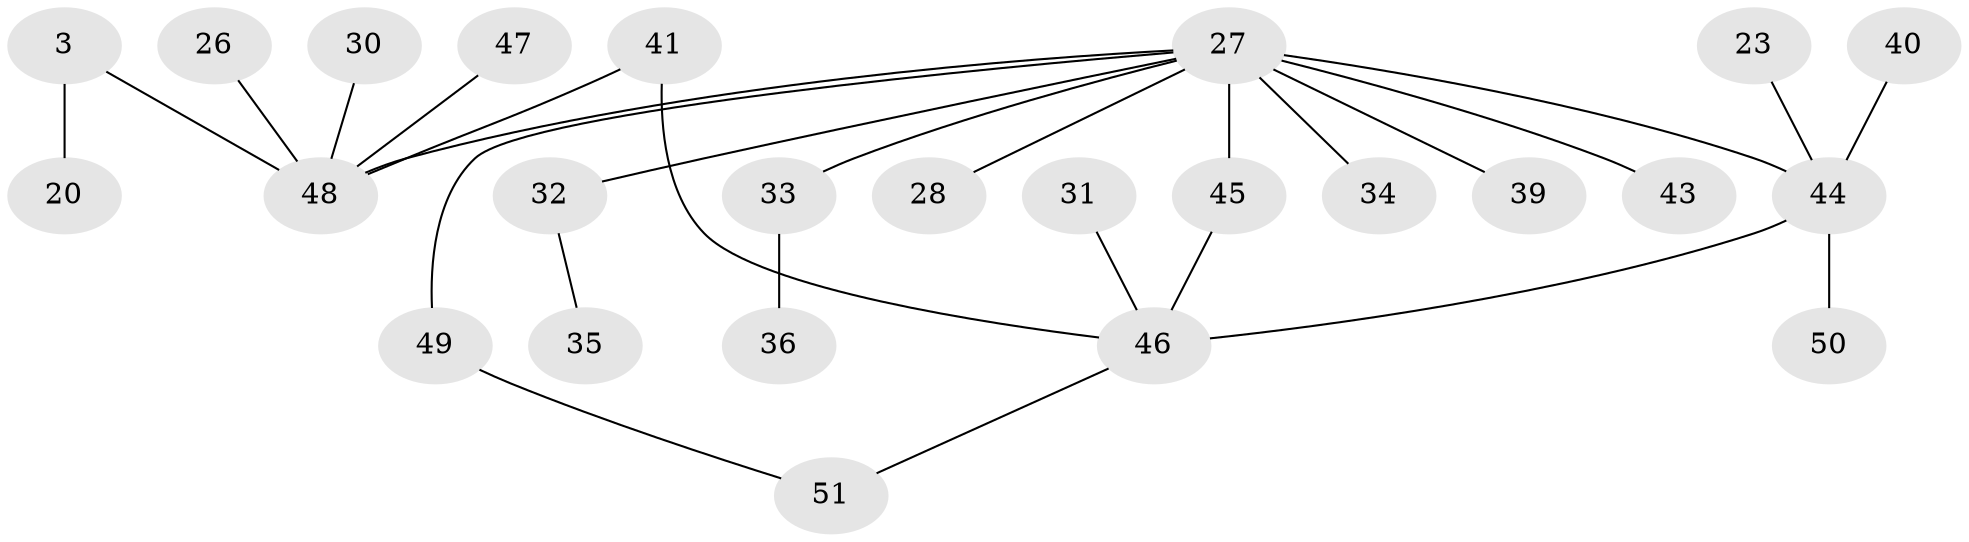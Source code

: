 // original degree distribution, {5: 0.058823529411764705, 3: 0.17647058823529413, 6: 0.0392156862745098, 4: 0.058823529411764705, 2: 0.35294117647058826, 1: 0.3137254901960784}
// Generated by graph-tools (version 1.1) at 2025/45/03/04/25 21:45:32]
// undirected, 25 vertices, 27 edges
graph export_dot {
graph [start="1"]
  node [color=gray90,style=filled];
  3 [super="+2"];
  20;
  23;
  26;
  27 [super="+5+16"];
  28 [super="+21"];
  30;
  31;
  32 [super="+24"];
  33;
  34;
  35;
  36;
  39 [super="+10"];
  40;
  41 [super="+25+37"];
  43;
  44 [super="+12+14+42"];
  45 [super="+15"];
  46 [super="+8"];
  47;
  48 [super="+1+17"];
  49 [super="+29"];
  50;
  51;
  3 -- 20 [weight=2];
  3 -- 48 [weight=2];
  23 -- 44;
  26 -- 48;
  27 -- 45;
  27 -- 48 [weight=2];
  27 -- 43;
  27 -- 33;
  27 -- 34;
  27 -- 44 [weight=3];
  27 -- 39;
  27 -- 32;
  27 -- 28;
  27 -- 49;
  30 -- 48;
  31 -- 46;
  32 -- 35;
  33 -- 36;
  40 -- 44;
  41 -- 46;
  41 -- 48;
  44 -- 50;
  44 -- 46 [weight=2];
  45 -- 46;
  46 -- 51;
  47 -- 48;
  49 -- 51;
}
